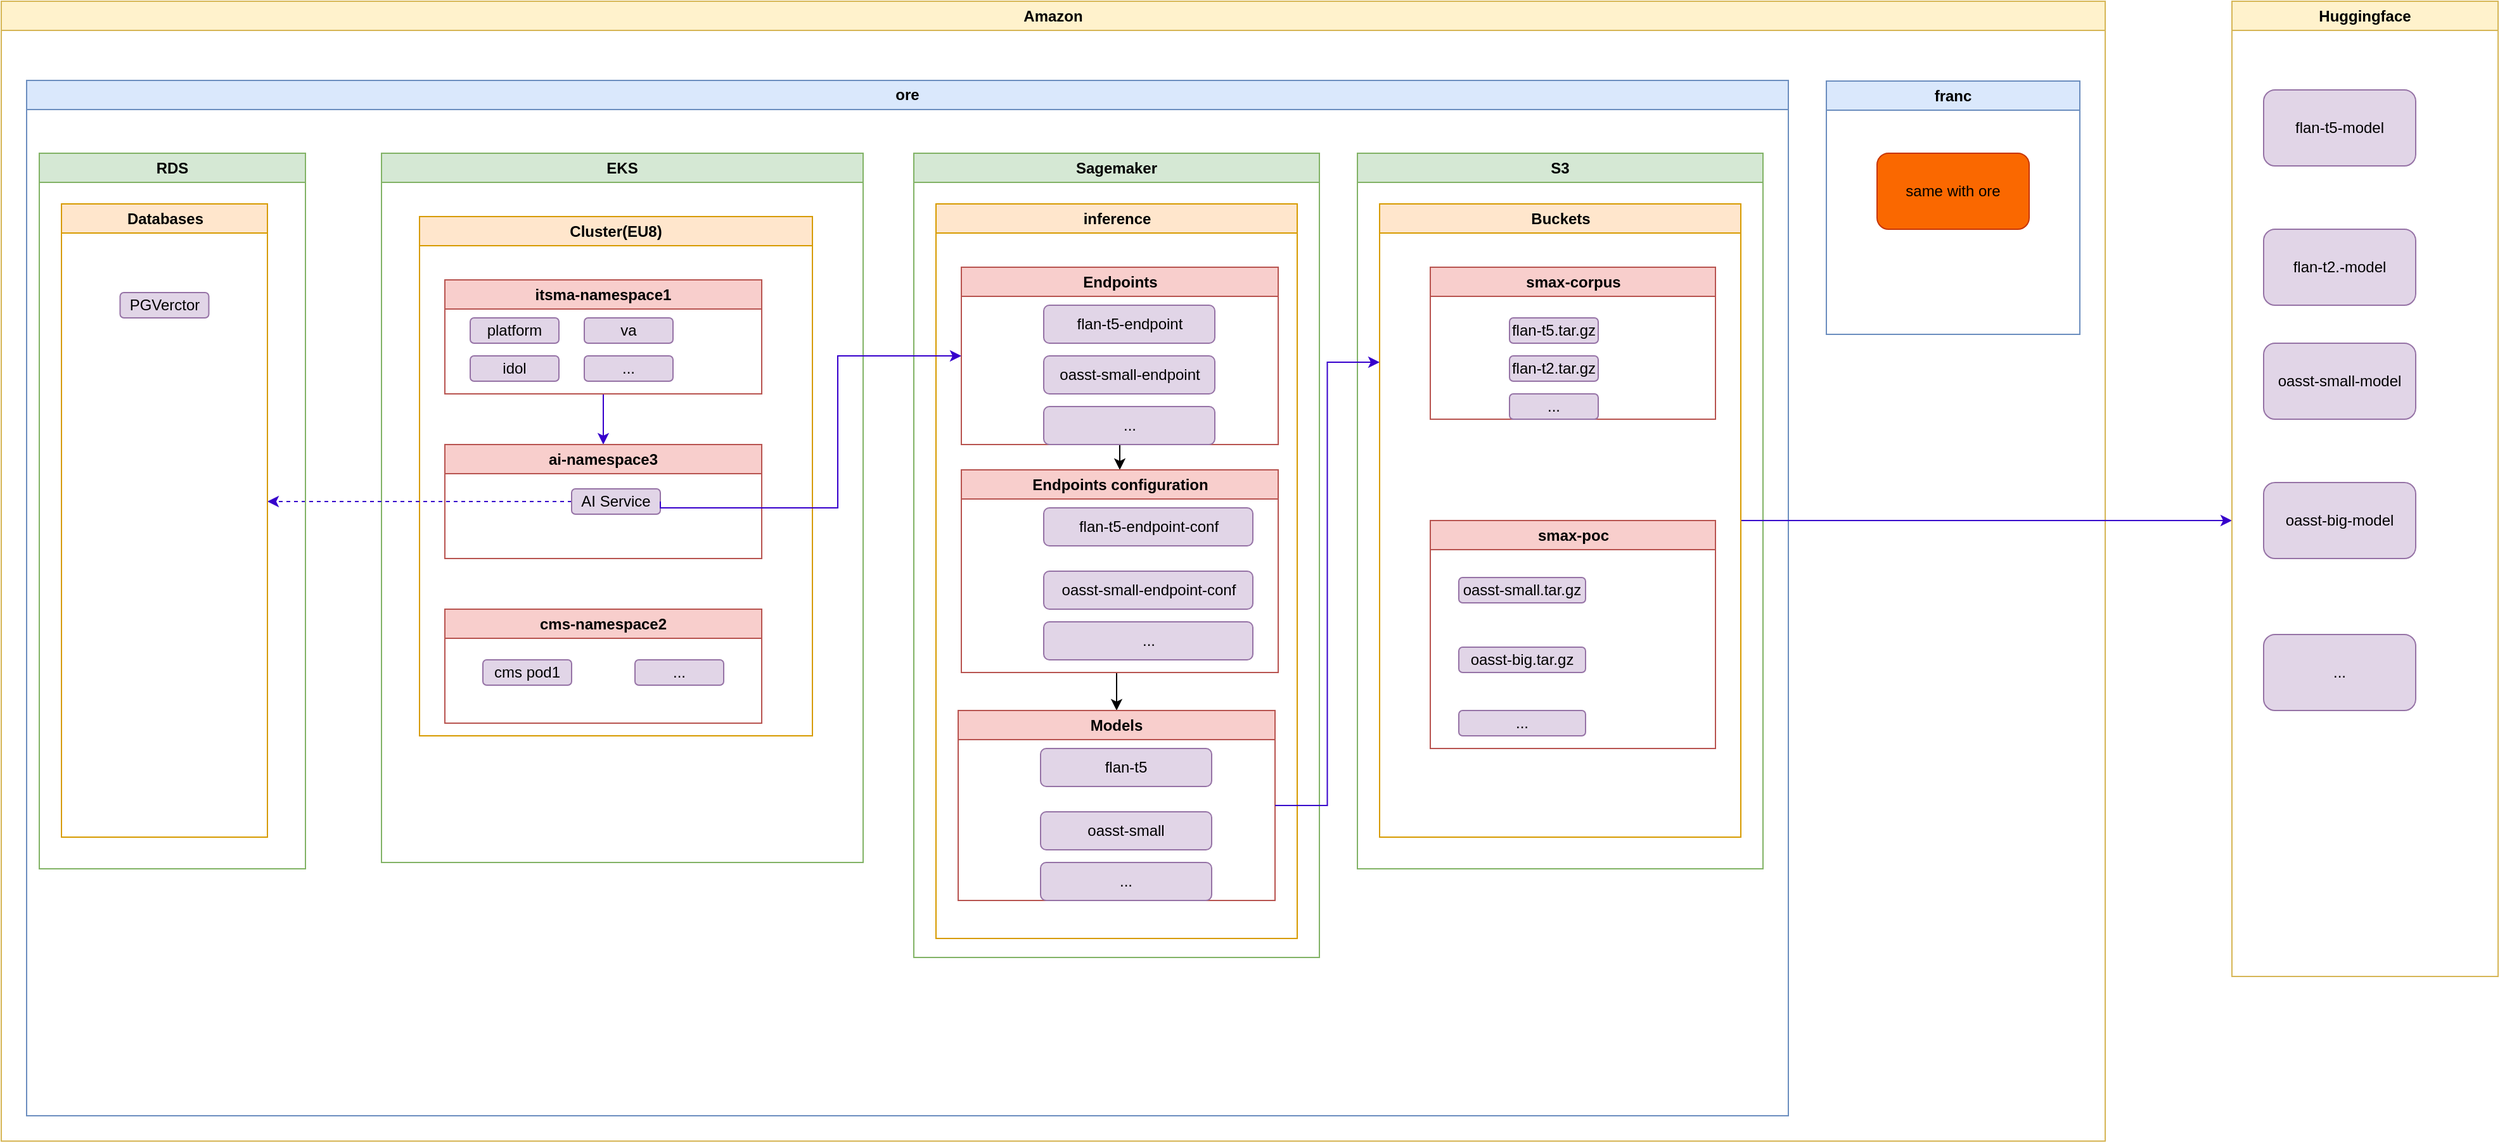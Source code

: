 <mxfile version="21.3.2" type="github">
  <diagram name="Page-1" id="tJ_38dr5mo-NUTQZeIwZ">
    <mxGraphModel dx="2074" dy="1166" grid="1" gridSize="10" guides="1" tooltips="1" connect="1" arrows="1" fold="1" page="1" pageScale="1" pageWidth="850" pageHeight="1100" math="0" shadow="0">
      <root>
        <mxCell id="0" />
        <mxCell id="1" parent="0" />
        <mxCell id="stzHTUKX5vKNhYuvutbB-23" value="Amazon" style="swimlane;whiteSpace=wrap;html=1;fillColor=#fff2cc;strokeColor=#d6b656;" vertex="1" parent="1">
          <mxGeometry x="90" y="90" width="1660" height="900" as="geometry" />
        </mxCell>
        <mxCell id="stzHTUKX5vKNhYuvutbB-22" value="ore" style="swimlane;whiteSpace=wrap;html=1;fillColor=#dae8fc;strokeColor=#6c8ebf;" vertex="1" parent="stzHTUKX5vKNhYuvutbB-23">
          <mxGeometry x="20" y="62.5" width="1390" height="817.5" as="geometry" />
        </mxCell>
        <mxCell id="stzHTUKX5vKNhYuvutbB-42" value="Sagemaker" style="swimlane;whiteSpace=wrap;html=1;fillColor=#d5e8d4;strokeColor=#82b366;" vertex="1" parent="stzHTUKX5vKNhYuvutbB-22">
          <mxGeometry x="700" y="57.5" width="320" height="635" as="geometry" />
        </mxCell>
        <mxCell id="stzHTUKX5vKNhYuvutbB-44" value="inference" style="swimlane;whiteSpace=wrap;html=1;startSize=23;fillColor=#ffe6cc;strokeColor=#d79b00;" vertex="1" parent="stzHTUKX5vKNhYuvutbB-42">
          <mxGeometry x="17.5" y="40" width="285" height="580" as="geometry" />
        </mxCell>
        <mxCell id="stzHTUKX5vKNhYuvutbB-150" style="edgeStyle=orthogonalEdgeStyle;rounded=0;orthogonalLoop=1;jettySize=auto;html=1;exitX=0.5;exitY=1;exitDx=0;exitDy=0;entryX=0.5;entryY=0;entryDx=0;entryDy=0;" edge="1" parent="stzHTUKX5vKNhYuvutbB-44" source="stzHTUKX5vKNhYuvutbB-45" target="stzHTUKX5vKNhYuvutbB-136">
          <mxGeometry relative="1" as="geometry" />
        </mxCell>
        <mxCell id="stzHTUKX5vKNhYuvutbB-45" value="Endpoints" style="swimlane;whiteSpace=wrap;html=1;fillColor=#f8cecc;strokeColor=#b85450;" vertex="1" parent="stzHTUKX5vKNhYuvutbB-44">
          <mxGeometry x="20" y="50" width="250" height="140" as="geometry" />
        </mxCell>
        <mxCell id="stzHTUKX5vKNhYuvutbB-122" value="flan-t5-endpoint" style="rounded=1;whiteSpace=wrap;html=1;fillColor=#e1d5e7;strokeColor=#9673a6;" vertex="1" parent="stzHTUKX5vKNhYuvutbB-45">
          <mxGeometry x="65" y="30" width="135" height="30" as="geometry" />
        </mxCell>
        <mxCell id="stzHTUKX5vKNhYuvutbB-125" value="oasst-small-endpoint" style="rounded=1;whiteSpace=wrap;html=1;fillColor=#e1d5e7;strokeColor=#9673a6;" vertex="1" parent="stzHTUKX5vKNhYuvutbB-45">
          <mxGeometry x="65" y="70" width="135" height="30" as="geometry" />
        </mxCell>
        <mxCell id="stzHTUKX5vKNhYuvutbB-199" value="..." style="rounded=1;whiteSpace=wrap;html=1;fillColor=#e1d5e7;strokeColor=#9673a6;" vertex="1" parent="stzHTUKX5vKNhYuvutbB-45">
          <mxGeometry x="65" y="110" width="135" height="30" as="geometry" />
        </mxCell>
        <mxCell id="stzHTUKX5vKNhYuvutbB-151" style="edgeStyle=orthogonalEdgeStyle;rounded=0;orthogonalLoop=1;jettySize=auto;html=1;exitX=0.5;exitY=1;exitDx=0;exitDy=0;entryX=0.5;entryY=0;entryDx=0;entryDy=0;" edge="1" parent="stzHTUKX5vKNhYuvutbB-44" source="stzHTUKX5vKNhYuvutbB-136" target="stzHTUKX5vKNhYuvutbB-133">
          <mxGeometry relative="1" as="geometry" />
        </mxCell>
        <mxCell id="stzHTUKX5vKNhYuvutbB-136" value="Endpoints configuration" style="swimlane;whiteSpace=wrap;html=1;fillColor=#f8cecc;strokeColor=#b85450;" vertex="1" parent="stzHTUKX5vKNhYuvutbB-44">
          <mxGeometry x="20" y="210" width="250" height="160" as="geometry" />
        </mxCell>
        <mxCell id="stzHTUKX5vKNhYuvutbB-137" value="flan-t5-endpoint-conf" style="rounded=1;whiteSpace=wrap;html=1;fillColor=#e1d5e7;strokeColor=#9673a6;" vertex="1" parent="stzHTUKX5vKNhYuvutbB-136">
          <mxGeometry x="65" y="30" width="165" height="30" as="geometry" />
        </mxCell>
        <mxCell id="stzHTUKX5vKNhYuvutbB-138" value="oasst-small-endpoint-conf" style="rounded=1;whiteSpace=wrap;html=1;fillColor=#e1d5e7;strokeColor=#9673a6;" vertex="1" parent="stzHTUKX5vKNhYuvutbB-136">
          <mxGeometry x="65" y="80" width="165" height="30" as="geometry" />
        </mxCell>
        <mxCell id="stzHTUKX5vKNhYuvutbB-198" value="..." style="rounded=1;whiteSpace=wrap;html=1;fillColor=#e1d5e7;strokeColor=#9673a6;" vertex="1" parent="stzHTUKX5vKNhYuvutbB-136">
          <mxGeometry x="65" y="120" width="165" height="30" as="geometry" />
        </mxCell>
        <mxCell id="stzHTUKX5vKNhYuvutbB-133" value="Models" style="swimlane;whiteSpace=wrap;html=1;fillColor=#f8cecc;strokeColor=#b85450;" vertex="1" parent="stzHTUKX5vKNhYuvutbB-44">
          <mxGeometry x="17.5" y="400" width="250" height="150" as="geometry" />
        </mxCell>
        <mxCell id="stzHTUKX5vKNhYuvutbB-134" value="flan-t5" style="rounded=1;whiteSpace=wrap;html=1;fillColor=#e1d5e7;strokeColor=#9673a6;" vertex="1" parent="stzHTUKX5vKNhYuvutbB-133">
          <mxGeometry x="65" y="30" width="135" height="30" as="geometry" />
        </mxCell>
        <mxCell id="stzHTUKX5vKNhYuvutbB-135" value="oasst-small" style="rounded=1;whiteSpace=wrap;html=1;fillColor=#e1d5e7;strokeColor=#9673a6;" vertex="1" parent="stzHTUKX5vKNhYuvutbB-133">
          <mxGeometry x="65" y="80" width="135" height="30" as="geometry" />
        </mxCell>
        <mxCell id="stzHTUKX5vKNhYuvutbB-159" value="..." style="rounded=1;whiteSpace=wrap;html=1;fillColor=#e1d5e7;strokeColor=#9673a6;" vertex="1" parent="stzHTUKX5vKNhYuvutbB-133">
          <mxGeometry x="65" y="120" width="135" height="30" as="geometry" />
        </mxCell>
        <mxCell id="stzHTUKX5vKNhYuvutbB-2" value="EKS" style="swimlane;whiteSpace=wrap;html=1;fillColor=#d5e8d4;strokeColor=#82b366;" vertex="1" parent="stzHTUKX5vKNhYuvutbB-22">
          <mxGeometry x="280" y="57.5" width="380" height="560" as="geometry">
            <mxRectangle x="60" y="170" width="60" height="30" as="alternateBounds" />
          </mxGeometry>
        </mxCell>
        <mxCell id="stzHTUKX5vKNhYuvutbB-5" value="Cluster(EU8)" style="swimlane;whiteSpace=wrap;html=1;fillColor=#ffe6cc;strokeColor=#d79b00;" vertex="1" parent="stzHTUKX5vKNhYuvutbB-2">
          <mxGeometry x="30" y="50" width="310" height="410" as="geometry" />
        </mxCell>
        <mxCell id="stzHTUKX5vKNhYuvutbB-155" style="edgeStyle=orthogonalEdgeStyle;rounded=0;orthogonalLoop=1;jettySize=auto;html=1;exitX=0.5;exitY=1;exitDx=0;exitDy=0;entryX=0.5;entryY=0;entryDx=0;entryDy=0;fillColor=#6a00ff;strokeColor=#3700CC;" edge="1" parent="stzHTUKX5vKNhYuvutbB-5" source="stzHTUKX5vKNhYuvutbB-6" target="stzHTUKX5vKNhYuvutbB-18">
          <mxGeometry relative="1" as="geometry" />
        </mxCell>
        <mxCell id="stzHTUKX5vKNhYuvutbB-6" value="itsma-namespace1" style="swimlane;whiteSpace=wrap;html=1;fillColor=#f8cecc;strokeColor=#b85450;" vertex="1" parent="stzHTUKX5vKNhYuvutbB-5">
          <mxGeometry x="20" y="50" width="250" height="90" as="geometry" />
        </mxCell>
        <mxCell id="stzHTUKX5vKNhYuvutbB-7" value="platform" style="rounded=1;whiteSpace=wrap;html=1;fillColor=#e1d5e7;strokeColor=#9673a6;" vertex="1" parent="stzHTUKX5vKNhYuvutbB-6">
          <mxGeometry x="20" y="30" width="70" height="20" as="geometry" />
        </mxCell>
        <mxCell id="stzHTUKX5vKNhYuvutbB-12" value="va" style="rounded=1;whiteSpace=wrap;html=1;fillColor=#e1d5e7;strokeColor=#9673a6;" vertex="1" parent="stzHTUKX5vKNhYuvutbB-6">
          <mxGeometry x="110" y="30" width="70" height="20" as="geometry" />
        </mxCell>
        <mxCell id="stzHTUKX5vKNhYuvutbB-13" value="idol" style="rounded=1;whiteSpace=wrap;html=1;fillColor=#e1d5e7;strokeColor=#9673a6;" vertex="1" parent="stzHTUKX5vKNhYuvutbB-6">
          <mxGeometry x="20" y="60" width="70" height="20" as="geometry" />
        </mxCell>
        <mxCell id="stzHTUKX5vKNhYuvutbB-204" value="..." style="rounded=1;whiteSpace=wrap;html=1;fillColor=#e1d5e7;strokeColor=#9673a6;" vertex="1" parent="stzHTUKX5vKNhYuvutbB-6">
          <mxGeometry x="110" y="60" width="70" height="20" as="geometry" />
        </mxCell>
        <mxCell id="stzHTUKX5vKNhYuvutbB-14" value="cms-namespace2" style="swimlane;whiteSpace=wrap;html=1;fillColor=#f8cecc;strokeColor=#b85450;" vertex="1" parent="stzHTUKX5vKNhYuvutbB-5">
          <mxGeometry x="20" y="310" width="250" height="90" as="geometry" />
        </mxCell>
        <mxCell id="stzHTUKX5vKNhYuvutbB-40" value="cms pod1" style="rounded=1;whiteSpace=wrap;html=1;fillColor=#e1d5e7;strokeColor=#9673a6;" vertex="1" parent="stzHTUKX5vKNhYuvutbB-14">
          <mxGeometry x="30" y="40" width="70" height="20" as="geometry" />
        </mxCell>
        <mxCell id="stzHTUKX5vKNhYuvutbB-205" value="..." style="rounded=1;whiteSpace=wrap;html=1;fillColor=#e1d5e7;strokeColor=#9673a6;" vertex="1" parent="stzHTUKX5vKNhYuvutbB-14">
          <mxGeometry x="150" y="40" width="70" height="20" as="geometry" />
        </mxCell>
        <mxCell id="stzHTUKX5vKNhYuvutbB-18" value="ai-namespace3" style="swimlane;whiteSpace=wrap;html=1;startSize=23;fillColor=#f8cecc;strokeColor=#b85450;" vertex="1" parent="stzHTUKX5vKNhYuvutbB-5">
          <mxGeometry x="20" y="180" width="250" height="90" as="geometry" />
        </mxCell>
        <mxCell id="stzHTUKX5vKNhYuvutbB-219" style="edgeStyle=orthogonalEdgeStyle;rounded=0;orthogonalLoop=1;jettySize=auto;html=1;exitX=0;exitY=0.5;exitDx=0;exitDy=0;fillColor=#6a00ff;strokeColor=#3700CC;dashed=1;" edge="1" parent="stzHTUKX5vKNhYuvutbB-18" source="stzHTUKX5vKNhYuvutbB-20">
          <mxGeometry relative="1" as="geometry">
            <mxPoint x="-140" y="45" as="targetPoint" />
          </mxGeometry>
        </mxCell>
        <mxCell id="stzHTUKX5vKNhYuvutbB-20" value="AI Service" style="rounded=1;whiteSpace=wrap;html=1;fillColor=#e1d5e7;strokeColor=#9673a6;" vertex="1" parent="stzHTUKX5vKNhYuvutbB-18">
          <mxGeometry x="100" y="35" width="70" height="20" as="geometry" />
        </mxCell>
        <mxCell id="stzHTUKX5vKNhYuvutbB-72" value="S3" style="swimlane;whiteSpace=wrap;html=1;fillColor=#d5e8d4;strokeColor=#82b366;" vertex="1" parent="stzHTUKX5vKNhYuvutbB-22">
          <mxGeometry x="1050" y="57.5" width="320" height="565" as="geometry" />
        </mxCell>
        <mxCell id="stzHTUKX5vKNhYuvutbB-153" style="edgeStyle=orthogonalEdgeStyle;rounded=0;orthogonalLoop=1;jettySize=auto;html=1;exitX=1;exitY=0.5;exitDx=0;exitDy=0;fillColor=#6a00ff;strokeColor=#3700CC;" edge="1" parent="stzHTUKX5vKNhYuvutbB-72" source="stzHTUKX5vKNhYuvutbB-127">
          <mxGeometry relative="1" as="geometry">
            <mxPoint x="690" y="290" as="targetPoint" />
          </mxGeometry>
        </mxCell>
        <mxCell id="stzHTUKX5vKNhYuvutbB-127" value="Buckets" style="swimlane;whiteSpace=wrap;html=1;startSize=23;fillColor=#ffe6cc;strokeColor=#d79b00;" vertex="1" parent="stzHTUKX5vKNhYuvutbB-72">
          <mxGeometry x="17.5" y="40" width="285" height="500" as="geometry" />
        </mxCell>
        <mxCell id="stzHTUKX5vKNhYuvutbB-79" value="smax-corpus" style="swimlane;whiteSpace=wrap;html=1;fillColor=#f8cecc;strokeColor=#b85450;" vertex="1" parent="stzHTUKX5vKNhYuvutbB-127">
          <mxGeometry x="40" y="50" width="225" height="120" as="geometry" />
        </mxCell>
        <mxCell id="stzHTUKX5vKNhYuvutbB-117" value="flan-t5.tar.gz" style="rounded=1;whiteSpace=wrap;html=1;fillColor=#e1d5e7;strokeColor=#9673a6;" vertex="1" parent="stzHTUKX5vKNhYuvutbB-79">
          <mxGeometry x="62.5" y="40" width="70" height="20" as="geometry" />
        </mxCell>
        <mxCell id="stzHTUKX5vKNhYuvutbB-118" value="flan-t2.tar.gz" style="rounded=1;whiteSpace=wrap;html=1;fillColor=#e1d5e7;strokeColor=#9673a6;" vertex="1" parent="stzHTUKX5vKNhYuvutbB-79">
          <mxGeometry x="62.5" y="70" width="70" height="20" as="geometry" />
        </mxCell>
        <mxCell id="stzHTUKX5vKNhYuvutbB-201" value="..." style="rounded=1;whiteSpace=wrap;html=1;fillColor=#e1d5e7;strokeColor=#9673a6;" vertex="1" parent="stzHTUKX5vKNhYuvutbB-79">
          <mxGeometry x="62.5" y="100" width="70" height="20" as="geometry" />
        </mxCell>
        <mxCell id="stzHTUKX5vKNhYuvutbB-146" value="smax-poc" style="swimlane;whiteSpace=wrap;html=1;fillColor=#f8cecc;strokeColor=#b85450;" vertex="1" parent="stzHTUKX5vKNhYuvutbB-127">
          <mxGeometry x="40" y="250" width="225" height="180" as="geometry" />
        </mxCell>
        <mxCell id="stzHTUKX5vKNhYuvutbB-64" value="oasst-small.tar.gz" style="rounded=1;whiteSpace=wrap;html=1;fillColor=#e1d5e7;strokeColor=#9673a6;" vertex="1" parent="stzHTUKX5vKNhYuvutbB-146">
          <mxGeometry x="22.5" y="45" width="100" height="20" as="geometry" />
        </mxCell>
        <mxCell id="stzHTUKX5vKNhYuvutbB-121" value="oasst-big.tar.gz" style="rounded=1;whiteSpace=wrap;html=1;fillColor=#e1d5e7;strokeColor=#9673a6;" vertex="1" parent="stzHTUKX5vKNhYuvutbB-146">
          <mxGeometry x="22.5" y="100" width="100" height="20" as="geometry" />
        </mxCell>
        <mxCell id="stzHTUKX5vKNhYuvutbB-202" value="..." style="rounded=1;whiteSpace=wrap;html=1;fillColor=#e1d5e7;strokeColor=#9673a6;" vertex="1" parent="stzHTUKX5vKNhYuvutbB-146">
          <mxGeometry x="22.5" y="150" width="100" height="20" as="geometry" />
        </mxCell>
        <mxCell id="stzHTUKX5vKNhYuvutbB-139" style="edgeStyle=orthogonalEdgeStyle;rounded=0;orthogonalLoop=1;jettySize=auto;html=1;exitX=1;exitY=0.5;exitDx=0;exitDy=0;entryX=0;entryY=0.5;entryDx=0;entryDy=0;fillColor=#6a00ff;strokeColor=#3700CC;" edge="1" parent="stzHTUKX5vKNhYuvutbB-22" source="stzHTUKX5vKNhYuvutbB-20" target="stzHTUKX5vKNhYuvutbB-45">
          <mxGeometry relative="1" as="geometry">
            <Array as="points">
              <mxPoint x="500" y="337.5" />
              <mxPoint x="640" y="337.5" />
              <mxPoint x="640" y="217.5" />
            </Array>
          </mxGeometry>
        </mxCell>
        <mxCell id="stzHTUKX5vKNhYuvutbB-152" style="edgeStyle=orthogonalEdgeStyle;rounded=0;orthogonalLoop=1;jettySize=auto;html=1;exitX=1;exitY=0.5;exitDx=0;exitDy=0;entryX=0;entryY=0.25;entryDx=0;entryDy=0;fillColor=#6a00ff;strokeColor=#3700CC;" edge="1" parent="stzHTUKX5vKNhYuvutbB-22" source="stzHTUKX5vKNhYuvutbB-133" target="stzHTUKX5vKNhYuvutbB-127">
          <mxGeometry relative="1" as="geometry" />
        </mxCell>
        <mxCell id="stzHTUKX5vKNhYuvutbB-207" value="RDS" style="swimlane;whiteSpace=wrap;html=1;fillColor=#d5e8d4;strokeColor=#82b366;" vertex="1" parent="stzHTUKX5vKNhYuvutbB-22">
          <mxGeometry x="10" y="57.5" width="210" height="565" as="geometry" />
        </mxCell>
        <mxCell id="stzHTUKX5vKNhYuvutbB-209" value="Databases" style="swimlane;whiteSpace=wrap;html=1;startSize=23;fillColor=#ffe6cc;strokeColor=#d79b00;" vertex="1" parent="stzHTUKX5vKNhYuvutbB-207">
          <mxGeometry x="17.5" y="40" width="162.5" height="500" as="geometry" />
        </mxCell>
        <mxCell id="stzHTUKX5vKNhYuvutbB-218" value="PGVerctor" style="rounded=1;whiteSpace=wrap;html=1;fillColor=#e1d5e7;strokeColor=#9673a6;" vertex="1" parent="stzHTUKX5vKNhYuvutbB-209">
          <mxGeometry x="46.25" y="70" width="70" height="20" as="geometry" />
        </mxCell>
        <mxCell id="stzHTUKX5vKNhYuvutbB-220" value="franc" style="swimlane;whiteSpace=wrap;html=1;fillColor=#dae8fc;strokeColor=#6c8ebf;" vertex="1" parent="stzHTUKX5vKNhYuvutbB-23">
          <mxGeometry x="1440" y="63" width="200" height="200" as="geometry" />
        </mxCell>
        <mxCell id="stzHTUKX5vKNhYuvutbB-221" value="same with ore" style="rounded=1;whiteSpace=wrap;html=1;fillColor=#fa6800;fontColor=#000000;strokeColor=#C73500;" vertex="1" parent="stzHTUKX5vKNhYuvutbB-220">
          <mxGeometry x="40" y="57" width="120" height="60" as="geometry" />
        </mxCell>
        <mxCell id="stzHTUKX5vKNhYuvutbB-143" value="Huggingface" style="swimlane;whiteSpace=wrap;html=1;fillColor=#fff2cc;strokeColor=#d6b656;startSize=23;" vertex="1" parent="1">
          <mxGeometry x="1850" y="90" width="210" height="770" as="geometry" />
        </mxCell>
        <mxCell id="stzHTUKX5vKNhYuvutbB-144" value="oasst-small-model" style="rounded=1;whiteSpace=wrap;html=1;fillColor=#e1d5e7;strokeColor=#9673a6;" vertex="1" parent="stzHTUKX5vKNhYuvutbB-143">
          <mxGeometry x="25" y="270" width="120" height="60" as="geometry" />
        </mxCell>
        <mxCell id="stzHTUKX5vKNhYuvutbB-145" value="oasst-big-model" style="rounded=1;whiteSpace=wrap;html=1;fillColor=#e1d5e7;strokeColor=#9673a6;" vertex="1" parent="stzHTUKX5vKNhYuvutbB-143">
          <mxGeometry x="25" y="380" width="120" height="60" as="geometry" />
        </mxCell>
        <mxCell id="stzHTUKX5vKNhYuvutbB-156" value="flan-t5-model" style="rounded=1;whiteSpace=wrap;html=1;fillColor=#e1d5e7;strokeColor=#9673a6;" vertex="1" parent="stzHTUKX5vKNhYuvutbB-143">
          <mxGeometry x="25" y="70" width="120" height="60" as="geometry" />
        </mxCell>
        <mxCell id="stzHTUKX5vKNhYuvutbB-157" value="flan-t2.-model" style="rounded=1;whiteSpace=wrap;html=1;fillColor=#e1d5e7;strokeColor=#9673a6;" vertex="1" parent="stzHTUKX5vKNhYuvutbB-143">
          <mxGeometry x="25" y="180" width="120" height="60" as="geometry" />
        </mxCell>
        <mxCell id="stzHTUKX5vKNhYuvutbB-203" value="..." style="rounded=1;whiteSpace=wrap;html=1;fillColor=#e1d5e7;strokeColor=#9673a6;" vertex="1" parent="stzHTUKX5vKNhYuvutbB-143">
          <mxGeometry x="25" y="500" width="120" height="60" as="geometry" />
        </mxCell>
      </root>
    </mxGraphModel>
  </diagram>
</mxfile>
